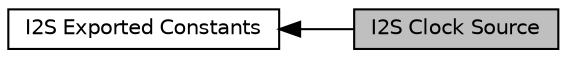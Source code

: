 digraph "I2S Clock Source"
{
  edge [fontname="Helvetica",fontsize="10",labelfontname="Helvetica",labelfontsize="10"];
  node [fontname="Helvetica",fontsize="10",shape=record];
  rankdir=LR;
  Node1 [label="I2S Exported Constants",height=0.2,width=0.4,color="black", fillcolor="white", style="filled",URL="$group___i2_s___exported___constants.html"];
  Node0 [label="I2S Clock Source",height=0.2,width=0.4,color="black", fillcolor="grey75", style="filled", fontcolor="black"];
  Node1->Node0 [shape=plaintext, dir="back", style="solid"];
}
